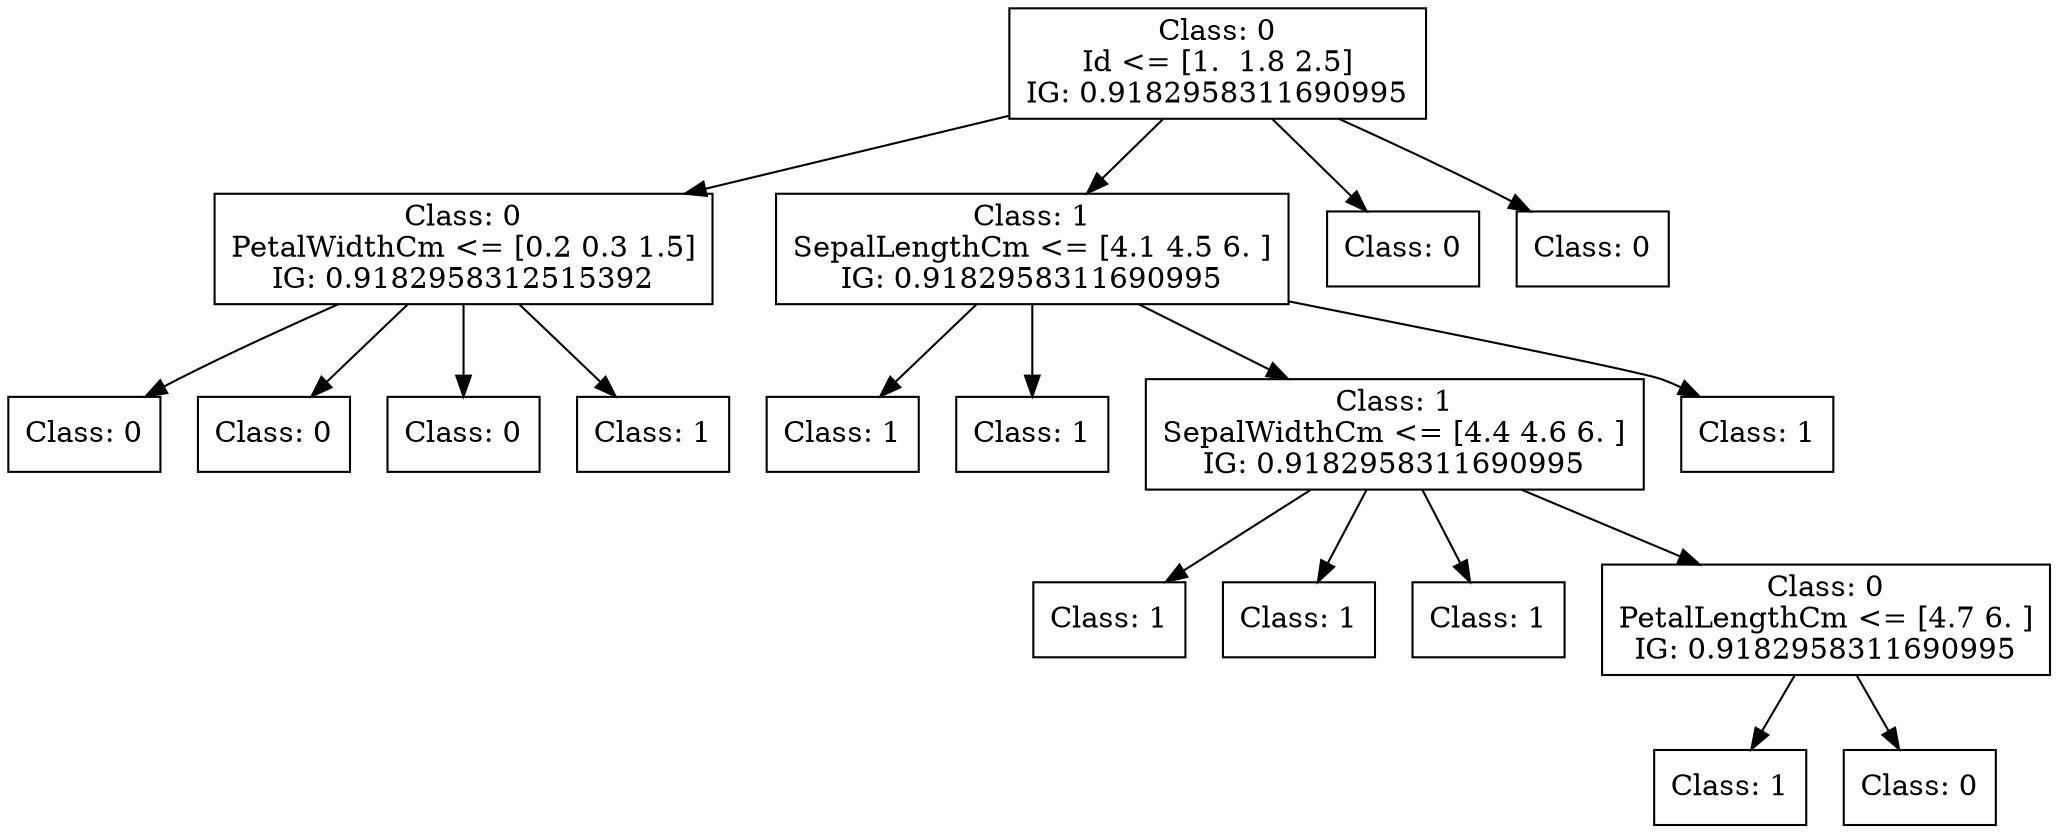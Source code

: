 digraph DecisionTree {
	rankdir=TD;
	node [shape=box];
	140498706068864 [label="Class: 0
Id <= [1.  1.8 2.5]
IG: 0.9182958311690995"];
	140498705840592 [label="Class: 0
PetalWidthCm <= [0.2 0.3 1.5]
IG: 0.9182958312515392"];
	140498706068864 -> 140498705840592;
	140498705838864 [label="Class: 0
"];
	140498705840592 -> 140498705838864;
	140498705834688 [label="Class: 0
"];
	140498705840592 -> 140498705834688;
	140498705839680 [label="Class: 0
"];
	140498705840592 -> 140498705839680;
	140498705841840 [label="Class: 1
"];
	140498705840592 -> 140498705841840;
	140498705834640 [label="Class: 1
SepalLengthCm <= [4.1 4.5 6. ]
IG: 0.9182958311690995"];
	140498706068864 -> 140498705834640;
	140498706192832 [label="Class: 1
"];
	140498705834640 -> 140498706192832;
	140498706192208 [label="Class: 1
"];
	140498705834640 -> 140498706192208;
	140498706188656 [label="Class: 1
SepalWidthCm <= [4.4 4.6 6. ]
IG: 0.9182958311690995"];
	140498705834640 -> 140498706188656;
	140498706194224 [label="Class: 1
"];
	140498706188656 -> 140498706194224;
	140498706194080 [label="Class: 1
"];
	140498706188656 -> 140498706194080;
	140498706186736 [label="Class: 1
"];
	140498706188656 -> 140498706186736;
	140498706193600 [label="Class: 0
PetalLengthCm <= [4.7 6. ]
IG: 0.9182958311690995"];
	140498706188656 -> 140498706193600;
	140498706188848 [label="Class: 1
"];
	140498706193600 -> 140498706188848;
	140498706195184 [label="Class: 0
"];
	140498706193600 -> 140498706195184;
	140498706192544 [label="Class: 1
"];
	140498705834640 -> 140498706192544;
	140498705836560 [label="Class: 0
"];
	140498706068864 -> 140498705836560;
	140498705836416 [label="Class: 0
"];
	140498706068864 -> 140498705836416;
}
